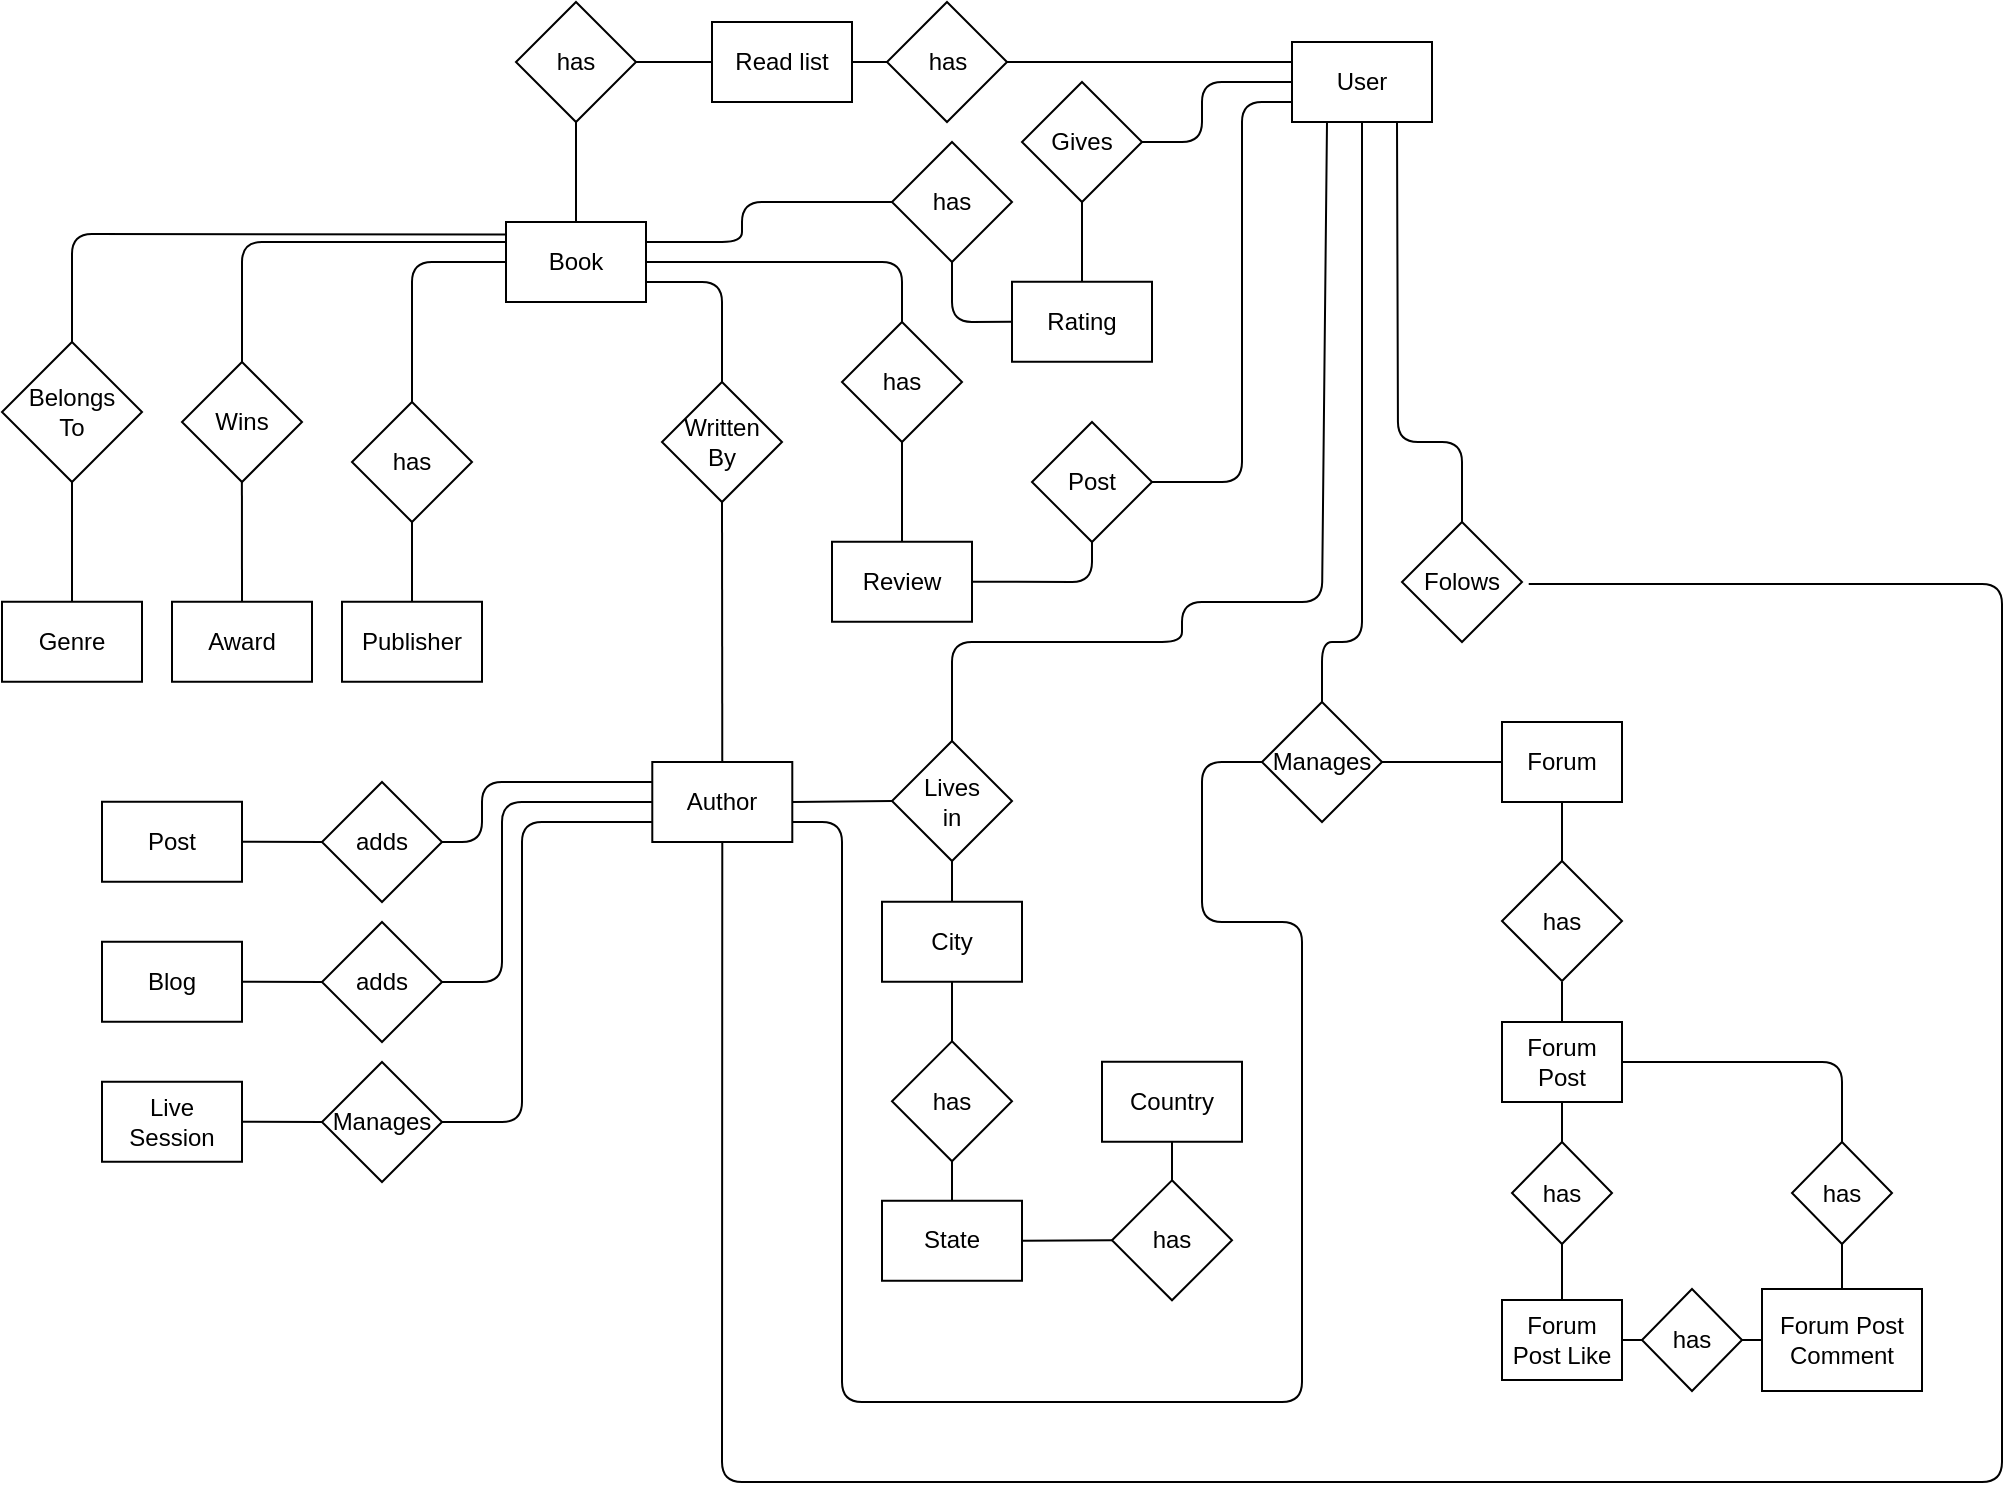<mxfile version="10.7.5" type="google"><diagram id="R0G2ED7BL0CXOWUQW3UX" name="Page-1"><mxGraphModel dx="2020" dy="1100" grid="1" gridSize="10" guides="1" tooltips="1" connect="1" arrows="1" fold="1" page="1" pageScale="1" pageWidth="1169" pageHeight="827" math="0" shadow="0"><root><mxCell id="0"/><mxCell id="1" parent="0"/><mxCell id="kKhl-44A5dGvRGUSnhna-1" value="Book" style="rounded=0;whiteSpace=wrap;html=1;" parent="1" vertex="1"><mxGeometry x="352" y="130" width="70" height="40" as="geometry"/></mxCell><mxCell id="kKhl-44A5dGvRGUSnhna-2" value="has" style="rhombus;whiteSpace=wrap;html=1;" parent="1" vertex="1"><mxGeometry x="520" y="180" width="60" height="60" as="geometry"/></mxCell><mxCell id="kKhl-44A5dGvRGUSnhna-3" value="" style="endArrow=none;html=1;exitX=0.5;exitY=0;exitDx=0;exitDy=0;entryX=1;entryY=0.5;entryDx=0;entryDy=0;" parent="1" source="kKhl-44A5dGvRGUSnhna-2" target="kKhl-44A5dGvRGUSnhna-1" edge="1"><mxGeometry width="50" height="50" relative="1" as="geometry"><mxPoint x="440" y="330" as="sourcePoint"/><mxPoint x="490" y="280" as="targetPoint"/><Array as="points"><mxPoint x="550" y="150"/></Array></mxGeometry></mxCell><mxCell id="kKhl-44A5dGvRGUSnhna-4" value="Review" style="rounded=0;whiteSpace=wrap;html=1;" parent="1" vertex="1"><mxGeometry x="515" y="289.881" width="70" height="40" as="geometry"/></mxCell><mxCell id="kKhl-44A5dGvRGUSnhna-5" value="" style="endArrow=none;html=1;exitX=0.5;exitY=1;exitDx=0;exitDy=0;entryX=0.5;entryY=0;entryDx=0;entryDy=0;" parent="1" source="kKhl-44A5dGvRGUSnhna-2" target="kKhl-44A5dGvRGUSnhna-4" edge="1"><mxGeometry width="50" height="50" relative="1" as="geometry"><mxPoint x="559.952" y="229.905" as="sourcePoint"/><mxPoint x="595.19" y="179.905" as="targetPoint"/></mxGeometry></mxCell><mxCell id="kKhl-44A5dGvRGUSnhna-6" value="has" style="rhombus;whiteSpace=wrap;html=1;" parent="1" vertex="1"><mxGeometry x="545" y="90" width="60" height="60" as="geometry"/></mxCell><mxCell id="kKhl-44A5dGvRGUSnhna-8" value="Rating" style="rounded=0;whiteSpace=wrap;html=1;" parent="1" vertex="1"><mxGeometry x="605" y="159.881" width="70" height="40" as="geometry"/></mxCell><mxCell id="kKhl-44A5dGvRGUSnhna-10" value="Author" style="rounded=0;whiteSpace=wrap;html=1;" parent="1" vertex="1"><mxGeometry x="425.143" y="400" width="70" height="40" as="geometry"/></mxCell><mxCell id="kKhl-44A5dGvRGUSnhna-11" value="Written&lt;br&gt;By&lt;br&gt;" style="rhombus;whiteSpace=wrap;html=1;" parent="1" vertex="1"><mxGeometry x="430" y="210" width="60" height="60" as="geometry"/></mxCell><mxCell id="kKhl-44A5dGvRGUSnhna-14" value="Award" style="rounded=0;whiteSpace=wrap;html=1;" parent="1" vertex="1"><mxGeometry x="185" y="319.881" width="70" height="40" as="geometry"/></mxCell><mxCell id="kKhl-44A5dGvRGUSnhna-15" value="Wins" style="rhombus;whiteSpace=wrap;html=1;" parent="1" vertex="1"><mxGeometry x="190" y="200" width="60" height="60" as="geometry"/></mxCell><mxCell id="kKhl-44A5dGvRGUSnhna-16" value="" style="endArrow=none;html=1;exitX=0.5;exitY=1;exitDx=0;exitDy=0;entryX=0.5;entryY=0;entryDx=0;entryDy=0;" parent="1" target="kKhl-44A5dGvRGUSnhna-14" edge="1"><mxGeometry width="50" height="50" relative="1" as="geometry"><mxPoint x="219.952" y="259.905" as="sourcePoint"/><mxPoint x="219.952" y="299.905" as="targetPoint"/></mxGeometry></mxCell><mxCell id="kKhl-44A5dGvRGUSnhna-17" value="" style="endArrow=none;html=1;exitX=0.5;exitY=0;exitDx=0;exitDy=0;entryX=0;entryY=0.25;entryDx=0;entryDy=0;" parent="1" source="kKhl-44A5dGvRGUSnhna-15" target="kKhl-44A5dGvRGUSnhna-1" edge="1"><mxGeometry width="50" height="50" relative="1" as="geometry"><mxPoint x="389.952" y="299.905" as="sourcePoint"/><mxPoint x="389.952" y="339.905" as="targetPoint"/><Array as="points"><mxPoint x="220" y="140"/></Array></mxGeometry></mxCell><mxCell id="kKhl-44A5dGvRGUSnhna-18" value="Genre" style="rounded=0;whiteSpace=wrap;html=1;" parent="1" vertex="1"><mxGeometry x="100" y="319.881" width="70" height="40" as="geometry"/></mxCell><mxCell id="kKhl-44A5dGvRGUSnhna-19" value="Belongs&lt;br&gt;To&lt;br&gt;" style="rhombus;whiteSpace=wrap;html=1;" parent="1" vertex="1"><mxGeometry x="100" y="190" width="70" height="70" as="geometry"/></mxCell><mxCell id="kKhl-44A5dGvRGUSnhna-20" value="" style="endArrow=none;html=1;exitX=0.5;exitY=1;exitDx=0;exitDy=0;entryX=0.5;entryY=0;entryDx=0;entryDy=0;" parent="1" source="kKhl-44A5dGvRGUSnhna-19" target="kKhl-44A5dGvRGUSnhna-18" edge="1"><mxGeometry width="50" height="50" relative="1" as="geometry"><mxPoint x="139.952" y="259.905" as="sourcePoint"/><mxPoint x="139.952" y="299.905" as="targetPoint"/></mxGeometry></mxCell><mxCell id="kKhl-44A5dGvRGUSnhna-21" value="" style="endArrow=none;html=1;exitX=0.5;exitY=0;exitDx=0;exitDy=0;entryX=-0.003;entryY=0.155;entryDx=0;entryDy=0;entryPerimeter=0;" parent="1" source="kKhl-44A5dGvRGUSnhna-19" target="kKhl-44A5dGvRGUSnhna-1" edge="1"><mxGeometry width="50" height="50" relative="1" as="geometry"><mxPoint x="145.19" y="269.905" as="sourcePoint"/><mxPoint x="145.19" y="329.905" as="targetPoint"/><Array as="points"><mxPoint x="135" y="136"/></Array></mxGeometry></mxCell><mxCell id="kKhl-44A5dGvRGUSnhna-22" value="has" style="rhombus;whiteSpace=wrap;html=1;" parent="1" vertex="1"><mxGeometry x="275" y="220" width="60" height="60" as="geometry"/></mxCell><mxCell id="kKhl-44A5dGvRGUSnhna-23" value="Publisher" style="rounded=0;whiteSpace=wrap;html=1;" parent="1" vertex="1"><mxGeometry x="270" y="319.881" width="70" height="40" as="geometry"/></mxCell><mxCell id="kKhl-44A5dGvRGUSnhna-24" value="" style="endArrow=none;html=1;exitX=0.5;exitY=1;exitDx=0;exitDy=0;entryX=0.5;entryY=0;entryDx=0;entryDy=0;" parent="1" source="kKhl-44A5dGvRGUSnhna-22" target="kKhl-44A5dGvRGUSnhna-23" edge="1"><mxGeometry width="50" height="50" relative="1" as="geometry"><mxPoint x="314.952" y="229.905" as="sourcePoint"/><mxPoint x="350.19" y="179.905" as="targetPoint"/></mxGeometry></mxCell><mxCell id="kKhl-44A5dGvRGUSnhna-25" value="" style="endArrow=none;html=1;exitX=0;exitY=0.5;exitDx=0;exitDy=0;entryX=0.5;entryY=0;entryDx=0;entryDy=0;" parent="1" source="kKhl-44A5dGvRGUSnhna-1" target="kKhl-44A5dGvRGUSnhna-22" edge="1"><mxGeometry width="50" height="50" relative="1" as="geometry"><mxPoint x="229.952" y="269.905" as="sourcePoint"/><mxPoint x="229.952" y="329.905" as="targetPoint"/><Array as="points"><mxPoint x="305" y="150"/></Array></mxGeometry></mxCell><mxCell id="kKhl-44A5dGvRGUSnhna-26" value="User" style="rounded=0;whiteSpace=wrap;html=1;" parent="1" vertex="1"><mxGeometry x="745" y="40" width="70" height="40" as="geometry"/></mxCell><mxCell id="kKhl-44A5dGvRGUSnhna-29" value="Read list" style="rounded=0;whiteSpace=wrap;html=1;" parent="1" vertex="1"><mxGeometry x="455" y="30" width="70" height="40" as="geometry"/></mxCell><mxCell id="kKhl-44A5dGvRGUSnhna-30" value="has" style="rhombus;whiteSpace=wrap;html=1;" parent="1" vertex="1"><mxGeometry x="542.5" y="20" width="60" height="60" as="geometry"/></mxCell><mxCell id="kKhl-44A5dGvRGUSnhna-31" value="has" style="rhombus;whiteSpace=wrap;html=1;" parent="1" vertex="1"><mxGeometry x="357" y="20" width="60" height="60" as="geometry"/></mxCell><mxCell id="kKhl-44A5dGvRGUSnhna-32" value="" style="endArrow=none;html=1;exitX=1;exitY=0.5;exitDx=0;exitDy=0;entryX=0;entryY=0.5;entryDx=0;entryDy=0;" parent="1" source="kKhl-44A5dGvRGUSnhna-31" target="kKhl-44A5dGvRGUSnhna-29" edge="1"><mxGeometry width="50" height="50" relative="1" as="geometry"><mxPoint x="432.167" y="150.333" as="sourcePoint"/><mxPoint x="529.667" y="150.333" as="targetPoint"/></mxGeometry></mxCell><mxCell id="kKhl-44A5dGvRGUSnhna-33" value="" style="endArrow=none;html=1;exitX=1;exitY=0.5;exitDx=0;exitDy=0;entryX=0;entryY=0.5;entryDx=0;entryDy=0;" parent="1" source="kKhl-44A5dGvRGUSnhna-29" target="kKhl-44A5dGvRGUSnhna-30" edge="1"><mxGeometry width="50" height="50" relative="1" as="geometry"><mxPoint x="427.167" y="60.333" as="sourcePoint"/><mxPoint x="464.667" y="60.333" as="targetPoint"/></mxGeometry></mxCell><mxCell id="kKhl-44A5dGvRGUSnhna-34" value="" style="endArrow=none;html=1;exitX=0;exitY=0.25;exitDx=0;exitDy=0;entryX=1;entryY=0.5;entryDx=0;entryDy=0;" parent="1" source="kKhl-44A5dGvRGUSnhna-26" target="kKhl-44A5dGvRGUSnhna-30" edge="1"><mxGeometry width="50" height="50" relative="1" as="geometry"><mxPoint x="437.167" y="80.333" as="sourcePoint"/><mxPoint x="474.667" y="80.333" as="targetPoint"/></mxGeometry></mxCell><mxCell id="kKhl-44A5dGvRGUSnhna-35" value="" style="endArrow=none;html=1;exitX=0.5;exitY=1;exitDx=0;exitDy=0;" parent="1" source="kKhl-44A5dGvRGUSnhna-31" target="kKhl-44A5dGvRGUSnhna-1" edge="1"><mxGeometry width="50" height="50" relative="1" as="geometry"><mxPoint x="447.167" y="90.333" as="sourcePoint"/><mxPoint x="484.667" y="90.333" as="targetPoint"/></mxGeometry></mxCell><mxCell id="kKhl-44A5dGvRGUSnhna-36" value="" style="endArrow=none;html=1;exitX=0.5;exitY=1;exitDx=0;exitDy=0;entryX=0.5;entryY=0;entryDx=0;entryDy=0;" parent="1" source="kKhl-44A5dGvRGUSnhna-11" target="kKhl-44A5dGvRGUSnhna-10" edge="1"><mxGeometry width="50" height="50" relative="1" as="geometry"><mxPoint x="559.952" y="289.905" as="sourcePoint"/><mxPoint x="559.952" y="329.905" as="targetPoint"/></mxGeometry></mxCell><mxCell id="kKhl-44A5dGvRGUSnhna-37" value="" style="endArrow=none;html=1;exitX=0.5;exitY=0;exitDx=0;exitDy=0;entryX=1;entryY=0.75;entryDx=0;entryDy=0;" parent="1" source="kKhl-44A5dGvRGUSnhna-11" target="kKhl-44A5dGvRGUSnhna-1" edge="1"><mxGeometry width="50" height="50" relative="1" as="geometry"><mxPoint x="569.952" y="299.905" as="sourcePoint"/><mxPoint x="410" y="169.524" as="targetPoint"/><Array as="points"><mxPoint x="460" y="160"/></Array></mxGeometry></mxCell><mxCell id="kKhl-44A5dGvRGUSnhna-38" value="Post" style="rhombus;whiteSpace=wrap;html=1;" parent="1" vertex="1"><mxGeometry x="615" y="230" width="60" height="60" as="geometry"/></mxCell><mxCell id="kKhl-44A5dGvRGUSnhna-39" value="" style="endArrow=none;html=1;exitX=1;exitY=0.5;exitDx=0;exitDy=0;entryX=0.5;entryY=1;entryDx=0;entryDy=0;" parent="1" source="kKhl-44A5dGvRGUSnhna-4" target="kKhl-44A5dGvRGUSnhna-38" edge="1"><mxGeometry width="50" height="50" relative="1" as="geometry"><mxPoint x="559.667" y="290.333" as="sourcePoint"/><mxPoint x="559.667" y="329.5" as="targetPoint"/><Array as="points"><mxPoint x="645" y="310"/></Array></mxGeometry></mxCell><mxCell id="kKhl-44A5dGvRGUSnhna-40" value="Gives" style="rhombus;whiteSpace=wrap;html=1;" parent="1" vertex="1"><mxGeometry x="610" y="60" width="60" height="60" as="geometry"/></mxCell><mxCell id="kKhl-44A5dGvRGUSnhna-42" value="" style="endArrow=none;html=1;exitX=0;exitY=0.5;exitDx=0;exitDy=0;entryX=1;entryY=0.5;entryDx=0;entryDy=0;" parent="1" source="kKhl-44A5dGvRGUSnhna-26" target="kKhl-44A5dGvRGUSnhna-40" edge="1"><mxGeometry width="50" height="50" relative="1" as="geometry"><mxPoint x="754.667" y="60.333" as="sourcePoint"/><mxPoint x="612.167" y="60.333" as="targetPoint"/><Array as="points"><mxPoint x="700" y="60"/><mxPoint x="700" y="90"/></Array></mxGeometry></mxCell><mxCell id="kKhl-44A5dGvRGUSnhna-44" value="" style="endArrow=none;html=1;exitX=1;exitY=0.5;exitDx=0;exitDy=0;entryX=0;entryY=0.75;entryDx=0;entryDy=0;" parent="1" source="kKhl-44A5dGvRGUSnhna-38" target="kKhl-44A5dGvRGUSnhna-26" edge="1"><mxGeometry width="50" height="50" relative="1" as="geometry"><mxPoint x="654.667" y="290.333" as="sourcePoint"/><mxPoint x="654.667" y="329.5" as="targetPoint"/><Array as="points"><mxPoint x="720" y="260"/><mxPoint x="720" y="70"/></Array></mxGeometry></mxCell><mxCell id="kKhl-44A5dGvRGUSnhna-46" value="adds" style="rhombus;whiteSpace=wrap;html=1;" parent="1" vertex="1"><mxGeometry x="260" y="410" width="60" height="60" as="geometry"/></mxCell><mxCell id="kKhl-44A5dGvRGUSnhna-47" value="Post" style="rounded=0;whiteSpace=wrap;html=1;" parent="1" vertex="1"><mxGeometry x="150" y="419.881" width="70" height="40" as="geometry"/></mxCell><mxCell id="kKhl-44A5dGvRGUSnhna-48" value="" style="endArrow=none;html=1;entryX=0;entryY=0.5;entryDx=0;entryDy=0;exitX=1;exitY=0.5;exitDx=0;exitDy=0;" parent="1" edge="1" target="kKhl-44A5dGvRGUSnhna-46" source="kKhl-44A5dGvRGUSnhna-47"><mxGeometry width="50" height="50" relative="1" as="geometry"><mxPoint x="140" y="530" as="sourcePoint"/><mxPoint x="190" y="480" as="targetPoint"/></mxGeometry></mxCell><mxCell id="-m4f0frLVGG25MyCvt34-2" value="" style="endArrow=none;html=1;entryX=1;entryY=0.5;entryDx=0;entryDy=0;exitX=0;exitY=0.25;exitDx=0;exitDy=0;" edge="1" parent="1" source="kKhl-44A5dGvRGUSnhna-10" target="kKhl-44A5dGvRGUSnhna-46"><mxGeometry width="50" height="50" relative="1" as="geometry"><mxPoint x="230" y="450" as="sourcePoint"/><mxPoint x="270" y="450" as="targetPoint"/><Array as="points"><mxPoint x="340" y="410"/><mxPoint x="340" y="440"/></Array></mxGeometry></mxCell><mxCell id="-m4f0frLVGG25MyCvt34-4" value="adds" style="rhombus;whiteSpace=wrap;html=1;" vertex="1" parent="1"><mxGeometry x="260" y="480" width="60" height="60" as="geometry"/></mxCell><mxCell id="-m4f0frLVGG25MyCvt34-5" value="Blog" style="rounded=0;whiteSpace=wrap;html=1;" vertex="1" parent="1"><mxGeometry x="150" y="489.881" width="70" height="40" as="geometry"/></mxCell><mxCell id="-m4f0frLVGG25MyCvt34-6" value="" style="endArrow=none;html=1;entryX=0;entryY=0.5;entryDx=0;entryDy=0;exitX=1;exitY=0.5;exitDx=0;exitDy=0;" edge="1" parent="1" source="-m4f0frLVGG25MyCvt34-5" target="-m4f0frLVGG25MyCvt34-4"><mxGeometry width="50" height="50" relative="1" as="geometry"><mxPoint x="140" y="600" as="sourcePoint"/><mxPoint x="190" y="550" as="targetPoint"/></mxGeometry></mxCell><mxCell id="-m4f0frLVGG25MyCvt34-7" value="Manages" style="rhombus;whiteSpace=wrap;html=1;" vertex="1" parent="1"><mxGeometry x="260" y="550" width="60" height="60" as="geometry"/></mxCell><mxCell id="-m4f0frLVGG25MyCvt34-8" value="Live Session" style="rounded=0;whiteSpace=wrap;html=1;" vertex="1" parent="1"><mxGeometry x="150" y="559.881" width="70" height="40" as="geometry"/></mxCell><mxCell id="-m4f0frLVGG25MyCvt34-9" value="" style="endArrow=none;html=1;entryX=0;entryY=0.5;entryDx=0;entryDy=0;exitX=1;exitY=0.5;exitDx=0;exitDy=0;" edge="1" parent="1" source="-m4f0frLVGG25MyCvt34-8" target="-m4f0frLVGG25MyCvt34-7"><mxGeometry width="50" height="50" relative="1" as="geometry"><mxPoint x="140" y="670" as="sourcePoint"/><mxPoint x="190" y="620" as="targetPoint"/></mxGeometry></mxCell><mxCell id="-m4f0frLVGG25MyCvt34-10" value="" style="endArrow=none;html=1;entryX=1;entryY=0.5;entryDx=0;entryDy=0;exitX=0;exitY=0.5;exitDx=0;exitDy=0;" edge="1" parent="1" source="kKhl-44A5dGvRGUSnhna-10" target="-m4f0frLVGG25MyCvt34-4"><mxGeometry width="50" height="50" relative="1" as="geometry"><mxPoint x="420" y="420" as="sourcePoint"/><mxPoint x="330" y="450" as="targetPoint"/><Array as="points"><mxPoint x="350" y="420"/><mxPoint x="350" y="510"/></Array></mxGeometry></mxCell><mxCell id="-m4f0frLVGG25MyCvt34-13" value="" style="endArrow=none;html=1;entryX=1;entryY=0.5;entryDx=0;entryDy=0;" edge="1" parent="1" target="-m4f0frLVGG25MyCvt34-7"><mxGeometry width="50" height="50" relative="1" as="geometry"><mxPoint x="425" y="430" as="sourcePoint"/><mxPoint x="329.952" y="519.905" as="targetPoint"/><Array as="points"><mxPoint x="360" y="430"/><mxPoint x="360" y="580"/></Array></mxGeometry></mxCell><mxCell id="-m4f0frLVGG25MyCvt34-14" value="Lives&lt;br&gt;in&lt;br&gt;" style="rhombus;whiteSpace=wrap;html=1;" vertex="1" parent="1"><mxGeometry x="545" y="389.5" width="60" height="60" as="geometry"/></mxCell><mxCell id="-m4f0frLVGG25MyCvt34-15" value="" style="endArrow=none;html=1;entryX=0.5;entryY=0;entryDx=0;entryDy=0;exitX=0.25;exitY=1;exitDx=0;exitDy=0;" edge="1" parent="1" source="kKhl-44A5dGvRGUSnhna-26" target="-m4f0frLVGG25MyCvt34-14"><mxGeometry width="50" height="50" relative="1" as="geometry"><mxPoint x="830" y="160" as="sourcePoint"/><mxPoint x="612.167" y="60.333" as="targetPoint"/><Array as="points"><mxPoint x="760" y="320"/><mxPoint x="690" y="320"/><mxPoint x="690" y="340"/><mxPoint x="575" y="340"/></Array></mxGeometry></mxCell><mxCell id="-m4f0frLVGG25MyCvt34-16" value="" style="endArrow=none;html=1;exitX=0;exitY=0.5;exitDx=0;exitDy=0;entryX=1;entryY=0.5;entryDx=0;entryDy=0;" edge="1" parent="1" source="-m4f0frLVGG25MyCvt34-14" target="kKhl-44A5dGvRGUSnhna-10"><mxGeometry width="50" height="50" relative="1" as="geometry"><mxPoint x="469.667" y="280.333" as="sourcePoint"/><mxPoint x="470.5" y="410.333" as="targetPoint"/></mxGeometry></mxCell><mxCell id="-m4f0frLVGG25MyCvt34-17" value="City" style="rounded=0;whiteSpace=wrap;html=1;" vertex="1" parent="1"><mxGeometry x="540" y="469.881" width="70" height="40" as="geometry"/></mxCell><mxCell id="-m4f0frLVGG25MyCvt34-18" value="has" style="rhombus;whiteSpace=wrap;html=1;" vertex="1" parent="1"><mxGeometry x="545" y="539.667" width="60" height="60" as="geometry"/></mxCell><mxCell id="-m4f0frLVGG25MyCvt34-19" value="" style="endArrow=none;html=1;entryX=0.5;entryY=1;entryDx=0;entryDy=0;exitX=0.5;exitY=0;exitDx=0;exitDy=0;" edge="1" parent="1" source="-m4f0frLVGG25MyCvt34-17" target="-m4f0frLVGG25MyCvt34-14"><mxGeometry width="50" height="50" relative="1" as="geometry"><mxPoint x="475" y="529.5" as="sourcePoint"/><mxPoint x="525" y="479.5" as="targetPoint"/></mxGeometry></mxCell><mxCell id="-m4f0frLVGG25MyCvt34-20" value="" style="endArrow=none;html=1;entryX=0.5;entryY=0;entryDx=0;entryDy=0;exitX=0.5;exitY=1;exitDx=0;exitDy=0;" edge="1" parent="1" source="-m4f0frLVGG25MyCvt34-17" target="-m4f0frLVGG25MyCvt34-18"><mxGeometry width="50" height="50" relative="1" as="geometry"><mxPoint x="575" y="529.5" as="sourcePoint"/><mxPoint x="584.667" y="459.833" as="targetPoint"/></mxGeometry></mxCell><mxCell id="-m4f0frLVGG25MyCvt34-21" value="State" style="rounded=0;whiteSpace=wrap;html=1;" vertex="1" parent="1"><mxGeometry x="540" y="619.381" width="70" height="40" as="geometry"/></mxCell><mxCell id="-m4f0frLVGG25MyCvt34-22" value="has" style="rhombus;whiteSpace=wrap;html=1;" vertex="1" parent="1"><mxGeometry x="655" y="609.167" width="60" height="60" as="geometry"/></mxCell><mxCell id="-m4f0frLVGG25MyCvt34-23" value="" style="endArrow=none;html=1;entryX=0.5;entryY=0;entryDx=0;entryDy=0;exitX=0.5;exitY=1;exitDx=0;exitDy=0;" edge="1" parent="1" target="-m4f0frLVGG25MyCvt34-22" source="-m4f0frLVGG25MyCvt34-24"><mxGeometry width="50" height="50" relative="1" as="geometry"><mxPoint x="715" y="610" as="sourcePoint"/><mxPoint x="724.667" y="560.833" as="targetPoint"/></mxGeometry></mxCell><mxCell id="-m4f0frLVGG25MyCvt34-24" value="Country" style="rounded=0;whiteSpace=wrap;html=1;" vertex="1" parent="1"><mxGeometry x="650" y="549.881" width="70" height="40" as="geometry"/></mxCell><mxCell id="-m4f0frLVGG25MyCvt34-27" value="" style="endArrow=none;html=1;entryX=0.5;entryY=0;entryDx=0;entryDy=0;exitX=0.5;exitY=1;exitDx=0;exitDy=0;" edge="1" parent="1" source="-m4f0frLVGG25MyCvt34-18" target="-m4f0frLVGG25MyCvt34-21"><mxGeometry width="50" height="50" relative="1" as="geometry"><mxPoint x="585.111" y="529.278" as="sourcePoint"/><mxPoint x="585.111" y="549.556" as="targetPoint"/></mxGeometry></mxCell><mxCell id="-m4f0frLVGG25MyCvt34-30" value="" style="endArrow=none;html=1;exitX=0.5;exitY=1;exitDx=0;exitDy=0;" edge="1" parent="1" source="kKhl-44A5dGvRGUSnhna-40" target="kKhl-44A5dGvRGUSnhna-8"><mxGeometry width="50" height="50" relative="1" as="geometry"><mxPoint x="559.667" y="250.333" as="sourcePoint"/><mxPoint x="559.667" y="299.5" as="targetPoint"/></mxGeometry></mxCell><mxCell id="-m4f0frLVGG25MyCvt34-31" value="" style="endArrow=none;html=1;exitX=0;exitY=0.5;exitDx=0;exitDy=0;entryX=1;entryY=0.25;entryDx=0;entryDy=0;" edge="1" parent="1" source="kKhl-44A5dGvRGUSnhna-6" target="kKhl-44A5dGvRGUSnhna-1"><mxGeometry width="50" height="50" relative="1" as="geometry"><mxPoint x="397.167" y="90.333" as="sourcePoint"/><mxPoint x="397.048" y="140" as="targetPoint"/><Array as="points"><mxPoint x="470" y="120"/><mxPoint x="470" y="140"/></Array></mxGeometry></mxCell><mxCell id="-m4f0frLVGG25MyCvt34-32" value="" style="endArrow=none;html=1;exitX=0.5;exitY=1;exitDx=0;exitDy=0;entryX=0;entryY=0.5;entryDx=0;entryDy=0;" edge="1" parent="1" source="kKhl-44A5dGvRGUSnhna-6" target="kKhl-44A5dGvRGUSnhna-8"><mxGeometry width="50" height="50" relative="1" as="geometry"><mxPoint x="397.2" y="90" as="sourcePoint"/><mxPoint x="397.057" y="140" as="targetPoint"/><Array as="points"><mxPoint x="575" y="180"/></Array></mxGeometry></mxCell><mxCell id="-m4f0frLVGG25MyCvt34-35" value="" style="endArrow=none;html=1;entryX=0;entryY=0.5;entryDx=0;entryDy=0;exitX=1;exitY=0.5;exitDx=0;exitDy=0;" edge="1" parent="1" source="-m4f0frLVGG25MyCvt34-21" target="-m4f0frLVGG25MyCvt34-22"><mxGeometry width="50" height="50" relative="1" as="geometry"><mxPoint x="695.2" y="600" as="sourcePoint"/><mxPoint x="695.2" y="619.2" as="targetPoint"/></mxGeometry></mxCell><mxCell id="-m4f0frLVGG25MyCvt34-36" value="" style="endArrow=none;html=1;entryX=1;entryY=0.75;entryDx=0;entryDy=0;exitX=0;exitY=0.5;exitDx=0;exitDy=0;" edge="1" parent="1" source="-m4f0frLVGG25MyCvt34-37" target="kKhl-44A5dGvRGUSnhna-10"><mxGeometry width="50" height="50" relative="1" as="geometry"><mxPoint x="700" y="450" as="sourcePoint"/><mxPoint x="470" y="510" as="targetPoint"/><Array as="points"><mxPoint x="700" y="400"/><mxPoint x="700" y="480"/><mxPoint x="750" y="480"/><mxPoint x="750" y="720"/><mxPoint x="520" y="720"/><mxPoint x="520" y="430"/></Array></mxGeometry></mxCell><mxCell id="-m4f0frLVGG25MyCvt34-37" value="Manages" style="rhombus;whiteSpace=wrap;html=1;" vertex="1" parent="1"><mxGeometry x="730" y="370" width="60" height="60" as="geometry"/></mxCell><mxCell id="-m4f0frLVGG25MyCvt34-40" value="" style="endArrow=none;html=1;exitX=0.5;exitY=1;exitDx=0;exitDy=0;entryX=0.5;entryY=0;entryDx=0;entryDy=0;" edge="1" parent="1" source="kKhl-44A5dGvRGUSnhna-26" target="-m4f0frLVGG25MyCvt34-37"><mxGeometry width="50" height="50" relative="1" as="geometry"><mxPoint x="920" y="240" as="sourcePoint"/><mxPoint x="780" y="360" as="targetPoint"/><Array as="points"><mxPoint x="780" y="340"/><mxPoint x="760" y="340"/></Array></mxGeometry></mxCell><mxCell id="-m4f0frLVGG25MyCvt34-41" value="Forum" style="rounded=0;whiteSpace=wrap;html=1;" vertex="1" parent="1"><mxGeometry x="850" y="380" width="60" height="40" as="geometry"/></mxCell><mxCell id="-m4f0frLVGG25MyCvt34-42" value="" style="endArrow=none;html=1;exitX=1;exitY=0.5;exitDx=0;exitDy=0;entryX=0;entryY=0.5;entryDx=0;entryDy=0;" edge="1" parent="1" source="-m4f0frLVGG25MyCvt34-37" target="-m4f0frLVGG25MyCvt34-41"><mxGeometry width="50" height="50" relative="1" as="geometry"><mxPoint x="790" y="470" as="sourcePoint"/><mxPoint x="840" y="420" as="targetPoint"/></mxGeometry></mxCell><mxCell id="-m4f0frLVGG25MyCvt34-43" value="has" style="rhombus;whiteSpace=wrap;html=1;" vertex="1" parent="1"><mxGeometry x="850" y="449.5" width="60" height="60" as="geometry"/></mxCell><mxCell id="-m4f0frLVGG25MyCvt34-44" value="Forum&lt;br&gt;Post&lt;br&gt;" style="rounded=0;whiteSpace=wrap;html=1;" vertex="1" parent="1"><mxGeometry x="850" y="530" width="60" height="40" as="geometry"/></mxCell><mxCell id="-m4f0frLVGG25MyCvt34-45" value="" style="endArrow=none;html=1;exitX=0.5;exitY=1;exitDx=0;exitDy=0;entryX=0.5;entryY=0;entryDx=0;entryDy=0;" edge="1" parent="1" source="-m4f0frLVGG25MyCvt34-41" target="-m4f0frLVGG25MyCvt34-43"><mxGeometry width="50" height="50" relative="1" as="geometry"><mxPoint x="470" y="280" as="sourcePoint"/><mxPoint x="470" y="410" as="targetPoint"/></mxGeometry></mxCell><mxCell id="-m4f0frLVGG25MyCvt34-46" value="" style="endArrow=none;html=1;exitX=0.5;exitY=0;exitDx=0;exitDy=0;" edge="1" parent="1" source="-m4f0frLVGG25MyCvt34-44"><mxGeometry width="50" height="50" relative="1" as="geometry"><mxPoint x="890" y="430" as="sourcePoint"/><mxPoint x="880" y="510" as="targetPoint"/></mxGeometry></mxCell><mxCell id="-m4f0frLVGG25MyCvt34-48" value="Forum&lt;br&gt;Post Like&lt;br&gt;" style="rounded=0;whiteSpace=wrap;html=1;" vertex="1" parent="1"><mxGeometry x="850" y="669" width="60" height="40" as="geometry"/></mxCell><mxCell id="-m4f0frLVGG25MyCvt34-49" value="has" style="rhombus;whiteSpace=wrap;html=1;" vertex="1" parent="1"><mxGeometry x="855" y="590" width="50" height="51" as="geometry"/></mxCell><mxCell id="-m4f0frLVGG25MyCvt34-50" value="" style="endArrow=none;html=1;exitX=0.5;exitY=1;exitDx=0;exitDy=0;entryX=0.5;entryY=0;entryDx=0;entryDy=0;" edge="1" parent="1" source="-m4f0frLVGG25MyCvt34-44" target="-m4f0frLVGG25MyCvt34-49"><mxGeometry width="50" height="50" relative="1" as="geometry"><mxPoint x="890" y="540" as="sourcePoint"/><mxPoint x="890" y="520" as="targetPoint"/></mxGeometry></mxCell><mxCell id="-m4f0frLVGG25MyCvt34-51" value="" style="endArrow=none;html=1;exitX=0.5;exitY=0;exitDx=0;exitDy=0;entryX=0.5;entryY=1;entryDx=0;entryDy=0;" edge="1" parent="1" source="-m4f0frLVGG25MyCvt34-48" target="-m4f0frLVGG25MyCvt34-49"><mxGeometry width="50" height="50" relative="1" as="geometry"><mxPoint x="890" y="580" as="sourcePoint"/><mxPoint x="890" y="599.667" as="targetPoint"/></mxGeometry></mxCell><mxCell id="-m4f0frLVGG25MyCvt34-52" value="Forum Post Comment&lt;br&gt;" style="rounded=0;whiteSpace=wrap;html=1;" vertex="1" parent="1"><mxGeometry x="980" y="663.5" width="80" height="51" as="geometry"/></mxCell><mxCell id="-m4f0frLVGG25MyCvt34-53" value="has" style="rhombus;whiteSpace=wrap;html=1;" vertex="1" parent="1"><mxGeometry x="995" y="590" width="50" height="51" as="geometry"/></mxCell><mxCell id="-m4f0frLVGG25MyCvt34-54" value="" style="endArrow=none;html=1;exitX=1;exitY=0.5;exitDx=0;exitDy=0;entryX=0.5;entryY=0;entryDx=0;entryDy=0;" edge="1" parent="1" target="-m4f0frLVGG25MyCvt34-53" source="-m4f0frLVGG25MyCvt34-44"><mxGeometry width="50" height="50" relative="1" as="geometry"><mxPoint x="970.241" y="571.466" as="sourcePoint"/><mxPoint x="980" y="521.5" as="targetPoint"/><Array as="points"><mxPoint x="1020" y="550"/></Array></mxGeometry></mxCell><mxCell id="-m4f0frLVGG25MyCvt34-55" value="" style="endArrow=none;html=1;exitX=0.5;exitY=0;exitDx=0;exitDy=0;entryX=0.5;entryY=1;entryDx=0;entryDy=0;" edge="1" parent="1" source="-m4f0frLVGG25MyCvt34-52" target="-m4f0frLVGG25MyCvt34-53"><mxGeometry width="50" height="50" relative="1" as="geometry"><mxPoint x="1020" y="580" as="sourcePoint"/><mxPoint x="1020" y="599.667" as="targetPoint"/></mxGeometry></mxCell><mxCell id="-m4f0frLVGG25MyCvt34-56" value="has" style="rhombus;whiteSpace=wrap;html=1;" vertex="1" parent="1"><mxGeometry x="920" y="663.5" width="50" height="51" as="geometry"/></mxCell><mxCell id="-m4f0frLVGG25MyCvt34-57" value="" style="endArrow=none;html=1;exitX=1;exitY=0.5;exitDx=0;exitDy=0;entryX=0;entryY=0.5;entryDx=0;entryDy=0;" edge="1" parent="1" source="-m4f0frLVGG25MyCvt34-48" target="-m4f0frLVGG25MyCvt34-56"><mxGeometry width="50" height="50" relative="1" as="geometry"><mxPoint x="860" y="770" as="sourcePoint"/><mxPoint x="910" y="720" as="targetPoint"/></mxGeometry></mxCell><mxCell id="-m4f0frLVGG25MyCvt34-58" value="" style="endArrow=none;html=1;exitX=0;exitY=0.5;exitDx=0;exitDy=0;entryX=1;entryY=0.5;entryDx=0;entryDy=0;" edge="1" parent="1" source="-m4f0frLVGG25MyCvt34-52" target="-m4f0frLVGG25MyCvt34-56"><mxGeometry width="50" height="50" relative="1" as="geometry"><mxPoint x="920.111" y="698.944" as="sourcePoint"/><mxPoint x="930.111" y="698.944" as="targetPoint"/></mxGeometry></mxCell><mxCell id="-m4f0frLVGG25MyCvt34-59" value="Folows" style="rhombus;whiteSpace=wrap;html=1;" vertex="1" parent="1"><mxGeometry x="800" y="280" width="60" height="60" as="geometry"/></mxCell><mxCell id="-m4f0frLVGG25MyCvt34-60" value="" style="endArrow=none;html=1;exitX=0.75;exitY=1;exitDx=0;exitDy=0;entryX=0.5;entryY=0;entryDx=0;entryDy=0;" edge="1" parent="1" source="kKhl-44A5dGvRGUSnhna-26" target="-m4f0frLVGG25MyCvt34-59"><mxGeometry width="50" height="50" relative="1" as="geometry"><mxPoint x="820" y="140" as="sourcePoint"/><mxPoint x="870" y="90" as="targetPoint"/><Array as="points"><mxPoint x="798" y="240"/><mxPoint x="830" y="240"/></Array></mxGeometry></mxCell><mxCell id="-m4f0frLVGG25MyCvt34-61" value="" style="endArrow=none;html=1;exitX=1.056;exitY=0.517;exitDx=0;exitDy=0;exitPerimeter=0;entryX=0.5;entryY=1;entryDx=0;entryDy=0;" edge="1" parent="1" source="-m4f0frLVGG25MyCvt34-59" target="kKhl-44A5dGvRGUSnhna-10"><mxGeometry width="50" height="50" relative="1" as="geometry"><mxPoint x="900" y="340" as="sourcePoint"/><mxPoint x="420" y="590" as="targetPoint"/><Array as="points"><mxPoint x="1100" y="311"/><mxPoint x="1100" y="760"/><mxPoint x="460" y="760"/></Array></mxGeometry></mxCell></root></mxGraphModel></diagram></mxfile>